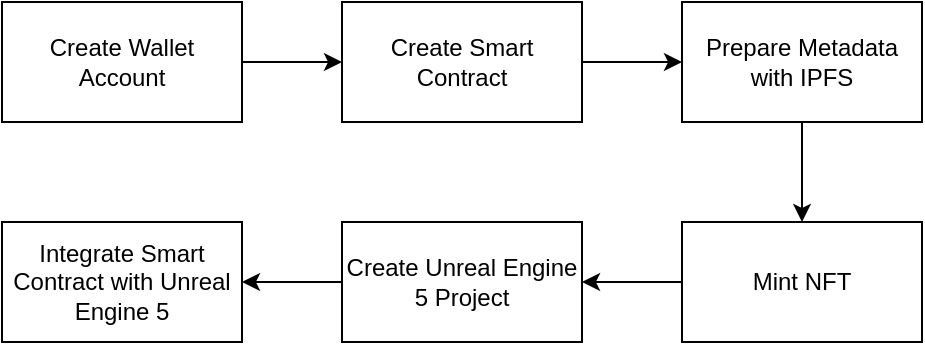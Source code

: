 <mxfile version="21.3.4">
  <diagram name="Page-1" id="CGRvKwKGDUcNTeZD_0Uu">
    <mxGraphModel dx="954" dy="617" grid="1" gridSize="10" guides="1" tooltips="1" connect="1" arrows="1" fold="1" page="1" pageScale="1" pageWidth="850" pageHeight="1100" math="0" shadow="0">
      <root>
        <mxCell id="0" />
        <mxCell id="1" parent="0" />
        <mxCell id="y73szksVFoZV5lBGKTuy-7" value="" style="edgeStyle=orthogonalEdgeStyle;rounded=0;orthogonalLoop=1;jettySize=auto;html=1;" edge="1" parent="1" source="y73szksVFoZV5lBGKTuy-1" target="y73szksVFoZV5lBGKTuy-2">
          <mxGeometry relative="1" as="geometry" />
        </mxCell>
        <mxCell id="y73szksVFoZV5lBGKTuy-1" value="Create Wallet Account" style="rounded=0;whiteSpace=wrap;html=1;" vertex="1" parent="1">
          <mxGeometry x="140" y="140" width="120" height="60" as="geometry" />
        </mxCell>
        <mxCell id="y73szksVFoZV5lBGKTuy-8" value="" style="edgeStyle=orthogonalEdgeStyle;rounded=0;orthogonalLoop=1;jettySize=auto;html=1;" edge="1" parent="1" source="y73szksVFoZV5lBGKTuy-2" target="y73szksVFoZV5lBGKTuy-3">
          <mxGeometry relative="1" as="geometry" />
        </mxCell>
        <mxCell id="y73szksVFoZV5lBGKTuy-2" value="Create Smart Contract" style="rounded=0;whiteSpace=wrap;html=1;" vertex="1" parent="1">
          <mxGeometry x="310" y="140" width="120" height="60" as="geometry" />
        </mxCell>
        <mxCell id="y73szksVFoZV5lBGKTuy-9" value="" style="edgeStyle=orthogonalEdgeStyle;rounded=0;orthogonalLoop=1;jettySize=auto;html=1;" edge="1" parent="1" source="y73szksVFoZV5lBGKTuy-3" target="y73szksVFoZV5lBGKTuy-4">
          <mxGeometry relative="1" as="geometry" />
        </mxCell>
        <mxCell id="y73szksVFoZV5lBGKTuy-3" value="Prepare Metadata with IPFS" style="rounded=0;whiteSpace=wrap;html=1;" vertex="1" parent="1">
          <mxGeometry x="480" y="140" width="120" height="60" as="geometry" />
        </mxCell>
        <mxCell id="y73szksVFoZV5lBGKTuy-10" value="" style="edgeStyle=orthogonalEdgeStyle;rounded=0;orthogonalLoop=1;jettySize=auto;html=1;" edge="1" parent="1" source="y73szksVFoZV5lBGKTuy-4" target="y73szksVFoZV5lBGKTuy-5">
          <mxGeometry relative="1" as="geometry" />
        </mxCell>
        <mxCell id="y73szksVFoZV5lBGKTuy-4" value="Mint NFT" style="rounded=0;whiteSpace=wrap;html=1;" vertex="1" parent="1">
          <mxGeometry x="480" y="250" width="120" height="60" as="geometry" />
        </mxCell>
        <mxCell id="y73szksVFoZV5lBGKTuy-11" value="" style="edgeStyle=orthogonalEdgeStyle;rounded=0;orthogonalLoop=1;jettySize=auto;html=1;" edge="1" parent="1" source="y73szksVFoZV5lBGKTuy-5" target="y73szksVFoZV5lBGKTuy-6">
          <mxGeometry relative="1" as="geometry" />
        </mxCell>
        <mxCell id="y73szksVFoZV5lBGKTuy-5" value="Create Unreal Engine 5 Project" style="rounded=0;whiteSpace=wrap;html=1;" vertex="1" parent="1">
          <mxGeometry x="310" y="250" width="120" height="60" as="geometry" />
        </mxCell>
        <mxCell id="y73szksVFoZV5lBGKTuy-6" value="Integrate Smart Contract with Unreal Engine 5" style="rounded=0;whiteSpace=wrap;html=1;" vertex="1" parent="1">
          <mxGeometry x="140" y="250" width="120" height="60" as="geometry" />
        </mxCell>
      </root>
    </mxGraphModel>
  </diagram>
</mxfile>

